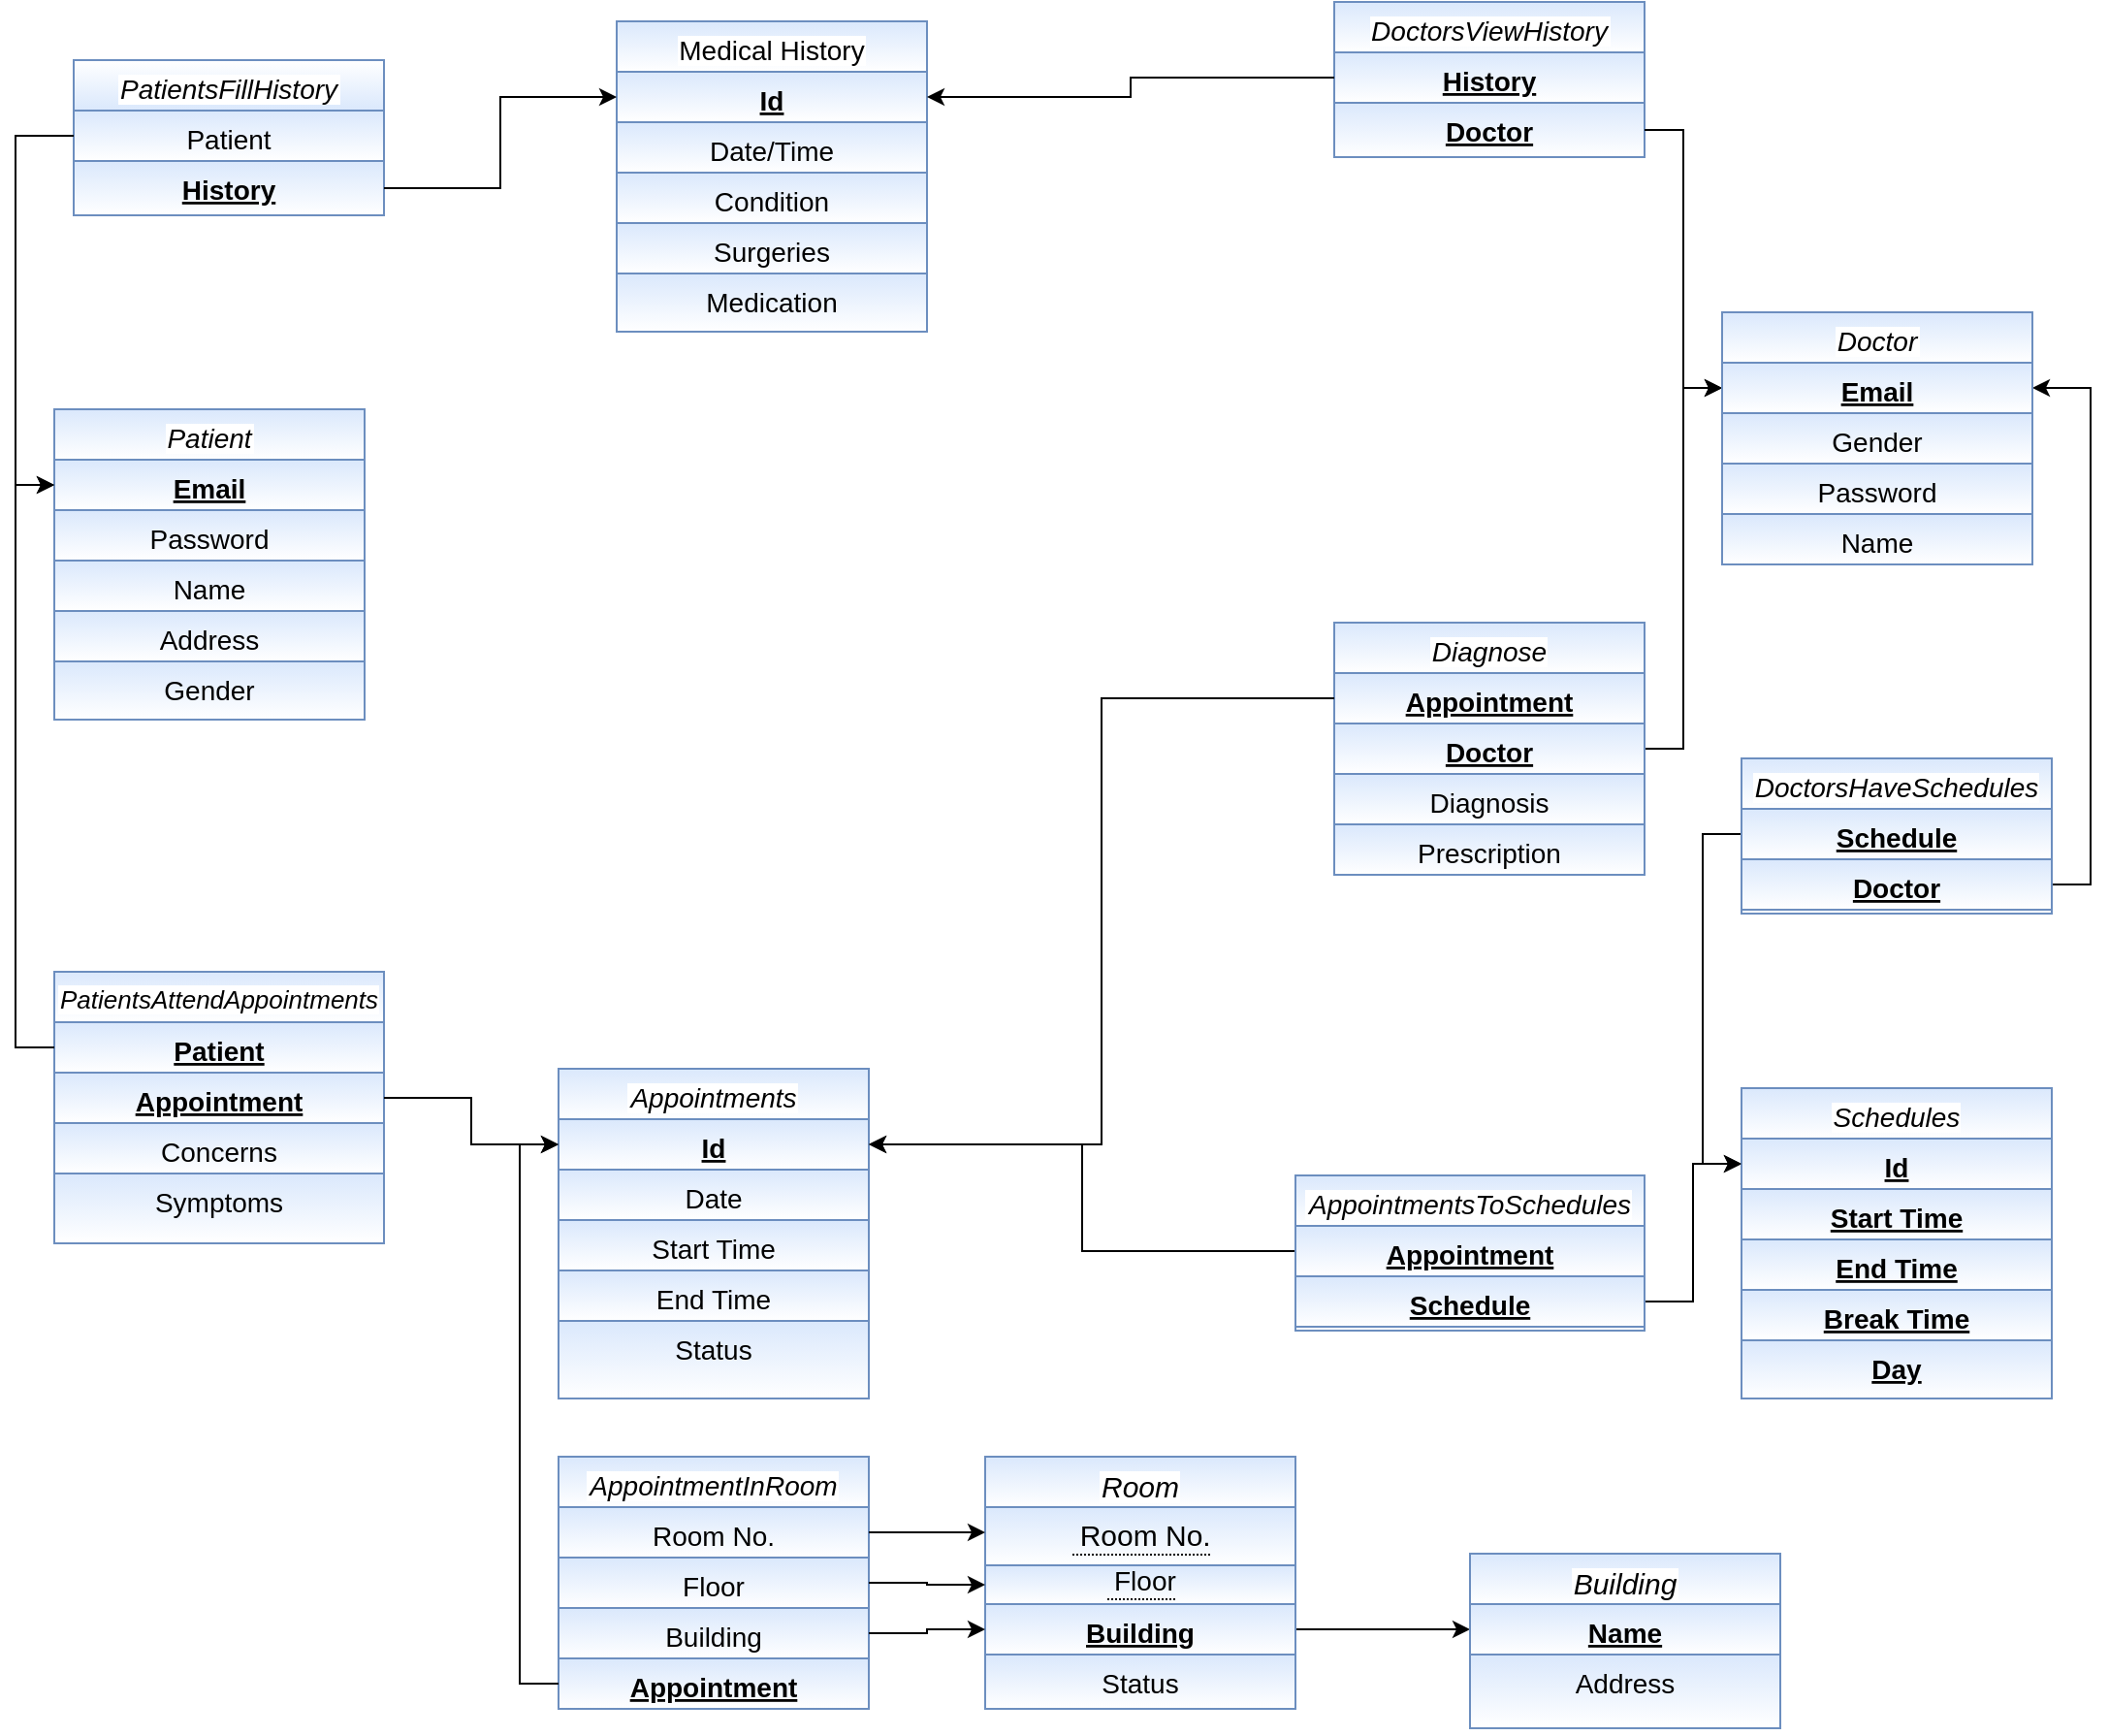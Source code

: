 <mxfile version="13.8.0" type="device"><diagram id="C5RBs43oDa-KdzZeNtuy" name="Page-1"><mxGraphModel dx="1021" dy="1680" grid="1" gridSize="10" guides="1" tooltips="1" connect="1" arrows="1" fold="1" page="1" pageScale="1" pageWidth="827" pageHeight="1169" math="0" shadow="0"><root><mxCell id="WIyWlLk6GJQsqaUBKTNV-0"/><mxCell id="WIyWlLk6GJQsqaUBKTNV-1" parent="WIyWlLk6GJQsqaUBKTNV-0"/><mxCell id="zkfFHV4jXpPFQw0GAbJ--17" value="Medical History" style="swimlane;fontStyle=0;align=center;verticalAlign=top;childLayout=stackLayout;horizontal=1;startSize=26;horizontalStack=0;resizeParent=1;resizeLast=0;collapsible=1;marginBottom=0;rounded=0;shadow=0;strokeWidth=1;fillColor=#dae8fc;strokeColor=#6c8ebf;gradientColor=#ffffff;labelBackgroundColor=#ffffff;fontSize=14;" parent="WIyWlLk6GJQsqaUBKTNV-1" vertex="1"><mxGeometry x="350" y="-370" width="160" height="160" as="geometry"><mxRectangle x="550" y="140" width="160" height="26" as="alternateBounds"/></mxGeometry></mxCell><mxCell id="zkfFHV4jXpPFQw0GAbJ--18" value="Id" style="text;align=center;verticalAlign=top;spacingLeft=4;spacingRight=4;overflow=hidden;rotatable=0;points=[[0,0.5],[1,0.5]];portConstraint=eastwest;fontStyle=5;fillColor=#dae8fc;strokeColor=#6c8ebf;gradientColor=#ffffff;fontSize=14;" parent="zkfFHV4jXpPFQw0GAbJ--17" vertex="1"><mxGeometry y="26" width="160" height="26" as="geometry"/></mxCell><mxCell id="zkfFHV4jXpPFQw0GAbJ--19" value="Date/Time" style="text;align=center;verticalAlign=top;spacingLeft=4;spacingRight=4;overflow=hidden;rotatable=0;points=[[0,0.5],[1,0.5]];portConstraint=eastwest;rounded=0;shadow=0;html=0;fillColor=#dae8fc;strokeColor=#6c8ebf;gradientColor=#ffffff;fontSize=14;" parent="zkfFHV4jXpPFQw0GAbJ--17" vertex="1"><mxGeometry y="52" width="160" height="26" as="geometry"/></mxCell><mxCell id="zkfFHV4jXpPFQw0GAbJ--20" value="Condition" style="text;align=center;verticalAlign=top;spacingLeft=4;spacingRight=4;overflow=hidden;rotatable=0;points=[[0,0.5],[1,0.5]];portConstraint=eastwest;rounded=0;shadow=0;html=0;fillColor=#dae8fc;strokeColor=#6c8ebf;gradientColor=#ffffff;fontSize=14;" parent="zkfFHV4jXpPFQw0GAbJ--17" vertex="1"><mxGeometry y="78" width="160" height="26" as="geometry"/></mxCell><mxCell id="zkfFHV4jXpPFQw0GAbJ--21" value="Surgeries" style="text;align=center;verticalAlign=top;spacingLeft=4;spacingRight=4;overflow=hidden;rotatable=0;points=[[0,0.5],[1,0.5]];portConstraint=eastwest;rounded=0;shadow=0;html=0;fillColor=#dae8fc;strokeColor=#6c8ebf;gradientColor=#ffffff;fontSize=14;" parent="zkfFHV4jXpPFQw0GAbJ--17" vertex="1"><mxGeometry y="104" width="160" height="26" as="geometry"/></mxCell><mxCell id="zkfFHV4jXpPFQw0GAbJ--22" value="Medication" style="text;align=center;verticalAlign=top;spacingLeft=4;spacingRight=4;overflow=hidden;rotatable=0;points=[[0,0.5],[1,0.5]];portConstraint=eastwest;rounded=0;shadow=0;html=0;fillColor=#dae8fc;strokeColor=#6c8ebf;gradientColor=#ffffff;fontSize=14;" parent="zkfFHV4jXpPFQw0GAbJ--17" vertex="1"><mxGeometry y="130" width="160" height="30" as="geometry"/></mxCell><mxCell id="xRnpsxG_yc-kuv2ESkPE-40" value="PatientsFillHistory" style="swimlane;fontStyle=2;align=center;verticalAlign=top;childLayout=stackLayout;horizontal=1;startSize=26;horizontalStack=0;resizeParent=1;resizeLast=0;collapsible=1;marginBottom=0;rounded=0;shadow=0;strokeWidth=1;labelBackgroundColor=#ffffff;strokeColor=#6c8ebf;gradientDirection=north;fillColor=#dae8fc;gradientColor=#ffffff;fontSize=14;" vertex="1" parent="WIyWlLk6GJQsqaUBKTNV-1"><mxGeometry x="70" y="-350" width="160" height="80" as="geometry"><mxRectangle x="70" y="-350" width="160" height="26" as="alternateBounds"/></mxGeometry></mxCell><mxCell id="xRnpsxG_yc-kuv2ESkPE-41" value="Patient" style="text;align=center;verticalAlign=top;spacingLeft=4;spacingRight=4;overflow=hidden;rotatable=0;points=[[0,0.5],[1,0.5]];portConstraint=eastwest;fontStyle=0;fillColor=#dae8fc;strokeColor=#6c8ebf;gradientColor=#ffffff;fontSize=14;" vertex="1" parent="xRnpsxG_yc-kuv2ESkPE-40"><mxGeometry y="26" width="160" height="26" as="geometry"/></mxCell><mxCell id="xRnpsxG_yc-kuv2ESkPE-42" value="History" style="text;align=center;verticalAlign=top;spacingLeft=4;spacingRight=4;overflow=hidden;rotatable=0;points=[[0,0.5],[1,0.5]];portConstraint=eastwest;rounded=0;shadow=0;html=0;fontStyle=5;fillColor=#dae8fc;strokeColor=#6c8ebf;gradientColor=#ffffff;fontSize=14;" vertex="1" parent="xRnpsxG_yc-kuv2ESkPE-40"><mxGeometry y="52" width="160" height="28" as="geometry"/></mxCell><mxCell id="zkfFHV4jXpPFQw0GAbJ--0" value="Patient" style="swimlane;fontStyle=2;align=center;verticalAlign=top;childLayout=stackLayout;horizontal=1;startSize=26;horizontalStack=0;resizeParent=1;resizeLast=0;collapsible=1;marginBottom=0;rounded=0;shadow=0;strokeWidth=1;fontSize=14;fillColor=#dae8fc;strokeColor=#6c8ebf;gradientColor=#ffffff;labelBackgroundColor=#ffffff;" parent="WIyWlLk6GJQsqaUBKTNV-1" vertex="1"><mxGeometry x="60" y="-170" width="160" height="160" as="geometry"><mxRectangle x="230" y="140" width="160" height="26" as="alternateBounds"/></mxGeometry></mxCell><mxCell id="zkfFHV4jXpPFQw0GAbJ--1" value="Email" style="text;align=center;verticalAlign=top;spacingLeft=4;spacingRight=4;overflow=hidden;rotatable=0;points=[[0,0.5],[1,0.5]];portConstraint=eastwest;fontStyle=5;fillColor=#dae8fc;strokeColor=#6c8ebf;gradientColor=#ffffff;fontSize=14;" parent="zkfFHV4jXpPFQw0GAbJ--0" vertex="1"><mxGeometry y="26" width="160" height="26" as="geometry"/></mxCell><mxCell id="zkfFHV4jXpPFQw0GAbJ--2" value="Password" style="text;align=center;verticalAlign=top;spacingLeft=4;spacingRight=4;overflow=hidden;rotatable=0;points=[[0,0.5],[1,0.5]];portConstraint=eastwest;rounded=0;shadow=0;html=0;fillColor=#dae8fc;strokeColor=#6c8ebf;gradientColor=#ffffff;fontSize=14;" parent="zkfFHV4jXpPFQw0GAbJ--0" vertex="1"><mxGeometry y="52" width="160" height="26" as="geometry"/></mxCell><mxCell id="zkfFHV4jXpPFQw0GAbJ--3" value="Name" style="text;align=center;verticalAlign=top;spacingLeft=4;spacingRight=4;overflow=hidden;rotatable=0;points=[[0,0.5],[1,0.5]];portConstraint=eastwest;rounded=0;shadow=0;html=0;fillColor=#dae8fc;strokeColor=#6c8ebf;gradientColor=#ffffff;fontSize=14;" parent="zkfFHV4jXpPFQw0GAbJ--0" vertex="1"><mxGeometry y="78" width="160" height="26" as="geometry"/></mxCell><mxCell id="xRnpsxG_yc-kuv2ESkPE-0" value="Address" style="text;align=center;verticalAlign=top;spacingLeft=4;spacingRight=4;overflow=hidden;rotatable=0;points=[[0,0.5],[1,0.5]];portConstraint=eastwest;rounded=0;shadow=0;html=0;fillColor=#dae8fc;strokeColor=#6c8ebf;gradientColor=#ffffff;fontSize=14;" vertex="1" parent="zkfFHV4jXpPFQw0GAbJ--0"><mxGeometry y="104" width="160" height="26" as="geometry"/></mxCell><mxCell id="xRnpsxG_yc-kuv2ESkPE-2" value="Gender" style="text;align=center;verticalAlign=top;spacingLeft=4;spacingRight=4;overflow=hidden;rotatable=0;points=[[0,0.5],[1,0.5]];portConstraint=eastwest;rounded=0;shadow=0;html=0;fillColor=#dae8fc;strokeColor=#6c8ebf;gradientColor=#ffffff;fontSize=14;" vertex="1" parent="zkfFHV4jXpPFQw0GAbJ--0"><mxGeometry y="130" width="160" height="30" as="geometry"/></mxCell><mxCell id="xRnpsxG_yc-kuv2ESkPE-21" value="Appointments" style="swimlane;fontStyle=2;align=center;verticalAlign=top;childLayout=stackLayout;horizontal=1;startSize=26;horizontalStack=0;resizeParent=1;resizeLast=0;collapsible=1;marginBottom=0;rounded=0;shadow=0;strokeWidth=1;labelBackgroundColor=#ffffff;fillColor=#dae8fc;strokeColor=#6c8ebf;gradientColor=#ffffff;fontSize=14;" vertex="1" parent="WIyWlLk6GJQsqaUBKTNV-1"><mxGeometry x="320" y="170" width="160" height="170" as="geometry"><mxRectangle x="230" y="140" width="160" height="26" as="alternateBounds"/></mxGeometry></mxCell><mxCell id="xRnpsxG_yc-kuv2ESkPE-22" value="Id" style="text;align=center;verticalAlign=top;spacingLeft=4;spacingRight=4;overflow=hidden;rotatable=0;points=[[0,0.5],[1,0.5]];portConstraint=eastwest;fontStyle=5;fillColor=#dae8fc;strokeColor=#6c8ebf;gradientColor=#ffffff;fontSize=14;" vertex="1" parent="xRnpsxG_yc-kuv2ESkPE-21"><mxGeometry y="26" width="160" height="26" as="geometry"/></mxCell><mxCell id="xRnpsxG_yc-kuv2ESkPE-23" value="Date" style="text;align=center;verticalAlign=top;spacingLeft=4;spacingRight=4;overflow=hidden;rotatable=0;points=[[0,0.5],[1,0.5]];portConstraint=eastwest;rounded=0;shadow=0;html=0;fillColor=#dae8fc;strokeColor=#6c8ebf;gradientColor=#ffffff;fontSize=14;" vertex="1" parent="xRnpsxG_yc-kuv2ESkPE-21"><mxGeometry y="52" width="160" height="26" as="geometry"/></mxCell><mxCell id="xRnpsxG_yc-kuv2ESkPE-24" value="Start Time" style="text;align=center;verticalAlign=top;spacingLeft=4;spacingRight=4;overflow=hidden;rotatable=0;points=[[0,0.5],[1,0.5]];portConstraint=eastwest;rounded=0;shadow=0;html=0;fillColor=#dae8fc;strokeColor=#6c8ebf;gradientColor=#ffffff;fontSize=14;" vertex="1" parent="xRnpsxG_yc-kuv2ESkPE-21"><mxGeometry y="78" width="160" height="26" as="geometry"/></mxCell><mxCell id="xRnpsxG_yc-kuv2ESkPE-25" value="End Time" style="text;align=center;verticalAlign=top;spacingLeft=4;spacingRight=4;overflow=hidden;rotatable=0;points=[[0,0.5],[1,0.5]];portConstraint=eastwest;rounded=0;shadow=0;html=0;fillColor=#dae8fc;strokeColor=#6c8ebf;gradientColor=#ffffff;fontSize=14;" vertex="1" parent="xRnpsxG_yc-kuv2ESkPE-21"><mxGeometry y="104" width="160" height="26" as="geometry"/></mxCell><mxCell id="xRnpsxG_yc-kuv2ESkPE-26" value="Status" style="text;align=center;verticalAlign=top;spacingLeft=4;spacingRight=4;overflow=hidden;rotatable=0;points=[[0,0.5],[1,0.5]];portConstraint=eastwest;rounded=0;shadow=0;html=0;fillColor=#dae8fc;strokeColor=#6c8ebf;gradientColor=#ffffff;fontSize=14;" vertex="1" parent="xRnpsxG_yc-kuv2ESkPE-21"><mxGeometry y="130" width="160" height="40" as="geometry"/></mxCell><mxCell id="xRnpsxG_yc-kuv2ESkPE-27" value="PatientsAttendAppointments" style="swimlane;fontStyle=2;align=center;verticalAlign=top;childLayout=stackLayout;horizontal=1;startSize=26;horizontalStack=0;resizeParent=1;resizeLast=0;collapsible=1;marginBottom=0;rounded=0;shadow=0;strokeWidth=1;labelBackgroundColor=#ffffff;fillColor=#dae8fc;strokeColor=#6c8ebf;gradientColor=#ffffff;fontSize=13;" vertex="1" parent="WIyWlLk6GJQsqaUBKTNV-1"><mxGeometry x="60" y="120" width="170" height="140" as="geometry"><mxRectangle x="230" y="140" width="160" height="26" as="alternateBounds"/></mxGeometry></mxCell><mxCell id="xRnpsxG_yc-kuv2ESkPE-28" value="Patient" style="text;align=center;verticalAlign=top;spacingLeft=4;spacingRight=4;overflow=hidden;rotatable=0;points=[[0,0.5],[1,0.5]];portConstraint=eastwest;fontStyle=5;fillColor=#dae8fc;strokeColor=#6c8ebf;gradientColor=#ffffff;fontSize=14;" vertex="1" parent="xRnpsxG_yc-kuv2ESkPE-27"><mxGeometry y="26" width="170" height="26" as="geometry"/></mxCell><mxCell id="xRnpsxG_yc-kuv2ESkPE-29" value="Appointment" style="text;align=center;verticalAlign=top;spacingLeft=4;spacingRight=4;overflow=hidden;rotatable=0;points=[[0,0.5],[1,0.5]];portConstraint=eastwest;rounded=0;shadow=0;html=0;fontStyle=5;fillColor=#dae8fc;strokeColor=#6c8ebf;gradientColor=#ffffff;fontSize=14;" vertex="1" parent="xRnpsxG_yc-kuv2ESkPE-27"><mxGeometry y="52" width="170" height="26" as="geometry"/></mxCell><mxCell id="xRnpsxG_yc-kuv2ESkPE-30" value="Concerns" style="text;align=center;verticalAlign=top;spacingLeft=4;spacingRight=4;overflow=hidden;rotatable=0;points=[[0,0.5],[1,0.5]];portConstraint=eastwest;rounded=0;shadow=0;html=0;fillColor=#dae8fc;strokeColor=#6c8ebf;gradientColor=#ffffff;fontSize=14;" vertex="1" parent="xRnpsxG_yc-kuv2ESkPE-27"><mxGeometry y="78" width="170" height="26" as="geometry"/></mxCell><mxCell id="xRnpsxG_yc-kuv2ESkPE-31" value="Symptoms" style="text;align=center;verticalAlign=top;spacingLeft=4;spacingRight=4;overflow=hidden;rotatable=0;points=[[0,0.5],[1,0.5]];portConstraint=eastwest;rounded=0;shadow=0;html=0;fillColor=#dae8fc;strokeColor=#6c8ebf;gradientColor=#ffffff;fontSize=14;" vertex="1" parent="xRnpsxG_yc-kuv2ESkPE-27"><mxGeometry y="104" width="170" height="36" as="geometry"/></mxCell><mxCell id="xRnpsxG_yc-kuv2ESkPE-56" value="DoctorsViewHistory" style="swimlane;fontStyle=2;align=center;verticalAlign=top;childLayout=stackLayout;horizontal=1;startSize=26;horizontalStack=0;resizeParent=1;resizeLast=0;collapsible=1;marginBottom=0;rounded=0;shadow=0;strokeWidth=1;fillColor=#dae8fc;strokeColor=#6c8ebf;labelBackgroundColor=#ffffff;gradientColor=#ffffff;fontSize=14;" vertex="1" parent="WIyWlLk6GJQsqaUBKTNV-1"><mxGeometry x="720" y="-380" width="160" height="80" as="geometry"><mxRectangle x="230" y="140" width="160" height="26" as="alternateBounds"/></mxGeometry></mxCell><mxCell id="xRnpsxG_yc-kuv2ESkPE-57" value="History" style="text;align=center;verticalAlign=top;spacingLeft=4;spacingRight=4;overflow=hidden;rotatable=0;points=[[0,0.5],[1,0.5]];portConstraint=eastwest;fontStyle=5;fillColor=#dae8fc;strokeColor=#6c8ebf;gradientColor=#ffffff;fontSize=14;" vertex="1" parent="xRnpsxG_yc-kuv2ESkPE-56"><mxGeometry y="26" width="160" height="26" as="geometry"/></mxCell><mxCell id="xRnpsxG_yc-kuv2ESkPE-58" value="Doctor" style="text;align=center;verticalAlign=top;spacingLeft=4;spacingRight=4;overflow=hidden;rotatable=0;points=[[0,0.5],[1,0.5]];portConstraint=eastwest;rounded=0;shadow=0;html=0;fontStyle=5;fillColor=#dae8fc;strokeColor=#6c8ebf;gradientColor=#ffffff;fontSize=14;" vertex="1" parent="xRnpsxG_yc-kuv2ESkPE-56"><mxGeometry y="52" width="160" height="28" as="geometry"/></mxCell><mxCell id="xRnpsxG_yc-kuv2ESkPE-59" value="AppointmentInRoom" style="swimlane;fontStyle=2;align=center;verticalAlign=top;childLayout=stackLayout;horizontal=1;startSize=26;horizontalStack=0;resizeParent=1;resizeLast=0;collapsible=1;marginBottom=0;rounded=0;shadow=0;strokeWidth=1;labelBackgroundColor=#ffffff;fillColor=#dae8fc;strokeColor=#6c8ebf;gradientColor=#ffffff;fontSize=14;" vertex="1" parent="WIyWlLk6GJQsqaUBKTNV-1"><mxGeometry x="320" y="370" width="160" height="130" as="geometry"><mxRectangle x="230" y="140" width="160" height="26" as="alternateBounds"/></mxGeometry></mxCell><mxCell id="xRnpsxG_yc-kuv2ESkPE-60" value="Room No." style="text;align=center;verticalAlign=top;spacingLeft=4;spacingRight=4;overflow=hidden;rotatable=0;points=[[0,0.5],[1,0.5]];portConstraint=eastwest;fontStyle=0;fillColor=#dae8fc;strokeColor=#6c8ebf;gradientColor=#ffffff;fontSize=14;" vertex="1" parent="xRnpsxG_yc-kuv2ESkPE-59"><mxGeometry y="26" width="160" height="26" as="geometry"/></mxCell><mxCell id="xRnpsxG_yc-kuv2ESkPE-61" value="Floor" style="text;align=center;verticalAlign=top;spacingLeft=4;spacingRight=4;overflow=hidden;rotatable=0;points=[[0,0.5],[1,0.5]];portConstraint=eastwest;rounded=0;shadow=0;html=0;fontStyle=0;fillColor=#dae8fc;strokeColor=#6c8ebf;gradientColor=#ffffff;fontSize=14;" vertex="1" parent="xRnpsxG_yc-kuv2ESkPE-59"><mxGeometry y="52" width="160" height="26" as="geometry"/></mxCell><mxCell id="xRnpsxG_yc-kuv2ESkPE-62" value="Building" style="text;align=center;verticalAlign=top;spacingLeft=4;spacingRight=4;overflow=hidden;rotatable=0;points=[[0,0.5],[1,0.5]];portConstraint=eastwest;rounded=0;shadow=0;html=0;fontStyle=0;fillColor=#dae8fc;strokeColor=#6c8ebf;gradientColor=#ffffff;fontSize=14;" vertex="1" parent="xRnpsxG_yc-kuv2ESkPE-59"><mxGeometry y="78" width="160" height="26" as="geometry"/></mxCell><mxCell id="xRnpsxG_yc-kuv2ESkPE-63" value="Appointment" style="text;align=center;verticalAlign=top;spacingLeft=4;spacingRight=4;overflow=hidden;rotatable=0;points=[[0,0.5],[1,0.5]];portConstraint=eastwest;rounded=0;shadow=0;html=0;fontStyle=5;fillColor=#dae8fc;strokeColor=#6c8ebf;gradientColor=#ffffff;fontSize=14;" vertex="1" parent="xRnpsxG_yc-kuv2ESkPE-59"><mxGeometry y="104" width="160" height="26" as="geometry"/></mxCell><mxCell id="xRnpsxG_yc-kuv2ESkPE-64" style="edgeStyle=orthogonalEdgeStyle;rounded=0;orthogonalLoop=1;jettySize=auto;html=1;exitX=1;exitY=0.5;exitDx=0;exitDy=0;entryX=0;entryY=0.5;entryDx=0;entryDy=0;fontSize=14;align=center;" edge="1" parent="WIyWlLk6GJQsqaUBKTNV-1" source="xRnpsxG_yc-kuv2ESkPE-18" target="xRnpsxG_yc-kuv2ESkPE-10"><mxGeometry relative="1" as="geometry"/></mxCell><mxCell id="xRnpsxG_yc-kuv2ESkPE-65" style="edgeStyle=orthogonalEdgeStyle;rounded=0;orthogonalLoop=1;jettySize=auto;html=1;exitX=0;exitY=0.5;exitDx=0;exitDy=0;entryX=0;entryY=0.5;entryDx=0;entryDy=0;fontSize=14;align=center;" edge="1" parent="WIyWlLk6GJQsqaUBKTNV-1" source="xRnpsxG_yc-kuv2ESkPE-28" target="zkfFHV4jXpPFQw0GAbJ--1"><mxGeometry relative="1" as="geometry"/></mxCell><mxCell id="xRnpsxG_yc-kuv2ESkPE-66" style="edgeStyle=orthogonalEdgeStyle;rounded=0;orthogonalLoop=1;jettySize=auto;html=1;exitX=1;exitY=0.5;exitDx=0;exitDy=0;entryX=0;entryY=0.5;entryDx=0;entryDy=0;fontSize=14;align=center;" edge="1" parent="WIyWlLk6GJQsqaUBKTNV-1" source="xRnpsxG_yc-kuv2ESkPE-29" target="xRnpsxG_yc-kuv2ESkPE-22"><mxGeometry relative="1" as="geometry"/></mxCell><mxCell id="xRnpsxG_yc-kuv2ESkPE-67" style="edgeStyle=orthogonalEdgeStyle;rounded=0;orthogonalLoop=1;jettySize=auto;html=1;exitX=0;exitY=0.5;exitDx=0;exitDy=0;entryX=0;entryY=0.5;entryDx=0;entryDy=0;fontSize=14;align=center;" edge="1" parent="WIyWlLk6GJQsqaUBKTNV-1" source="xRnpsxG_yc-kuv2ESkPE-41" target="zkfFHV4jXpPFQw0GAbJ--1"><mxGeometry relative="1" as="geometry"/></mxCell><mxCell id="xRnpsxG_yc-kuv2ESkPE-68" style="edgeStyle=orthogonalEdgeStyle;rounded=0;orthogonalLoop=1;jettySize=auto;html=1;exitX=1;exitY=0.5;exitDx=0;exitDy=0;entryX=0;entryY=0.5;entryDx=0;entryDy=0;fontSize=14;align=center;" edge="1" parent="WIyWlLk6GJQsqaUBKTNV-1" source="xRnpsxG_yc-kuv2ESkPE-42" target="zkfFHV4jXpPFQw0GAbJ--18"><mxGeometry relative="1" as="geometry"/></mxCell><mxCell id="xRnpsxG_yc-kuv2ESkPE-70" style="edgeStyle=orthogonalEdgeStyle;rounded=0;orthogonalLoop=1;jettySize=auto;html=1;exitX=1;exitY=0.5;exitDx=0;exitDy=0;entryX=0;entryY=0.5;entryDx=0;entryDy=0;fontSize=14;align=center;" edge="1" parent="WIyWlLk6GJQsqaUBKTNV-1" source="xRnpsxG_yc-kuv2ESkPE-47" target="xRnpsxG_yc-kuv2ESkPE-4"><mxGeometry relative="1" as="geometry"/></mxCell><mxCell id="xRnpsxG_yc-kuv2ESkPE-71" style="edgeStyle=orthogonalEdgeStyle;rounded=0;orthogonalLoop=1;jettySize=auto;html=1;exitX=0;exitY=0.5;exitDx=0;exitDy=0;entryX=0;entryY=0.5;entryDx=0;entryDy=0;fontSize=14;align=center;" edge="1" parent="WIyWlLk6GJQsqaUBKTNV-1" source="xRnpsxG_yc-kuv2ESkPE-54" target="xRnpsxG_yc-kuv2ESkPE-34"><mxGeometry relative="1" as="geometry"/></mxCell><mxCell id="xRnpsxG_yc-kuv2ESkPE-72" style="edgeStyle=orthogonalEdgeStyle;rounded=0;orthogonalLoop=1;jettySize=auto;html=1;exitX=1;exitY=0.5;exitDx=0;exitDy=0;entryX=1;entryY=0.5;entryDx=0;entryDy=0;fontSize=14;align=center;" edge="1" parent="WIyWlLk6GJQsqaUBKTNV-1" source="xRnpsxG_yc-kuv2ESkPE-55" target="xRnpsxG_yc-kuv2ESkPE-4"><mxGeometry relative="1" as="geometry"/></mxCell><mxCell id="xRnpsxG_yc-kuv2ESkPE-73" style="edgeStyle=orthogonalEdgeStyle;rounded=0;orthogonalLoop=1;jettySize=auto;html=1;exitX=0;exitY=0.5;exitDx=0;exitDy=0;entryX=1;entryY=0.5;entryDx=0;entryDy=0;fontSize=14;align=center;" edge="1" parent="WIyWlLk6GJQsqaUBKTNV-1" source="xRnpsxG_yc-kuv2ESkPE-57" target="zkfFHV4jXpPFQw0GAbJ--18"><mxGeometry relative="1" as="geometry"/></mxCell><mxCell id="xRnpsxG_yc-kuv2ESkPE-74" style="edgeStyle=orthogonalEdgeStyle;rounded=0;orthogonalLoop=1;jettySize=auto;html=1;exitX=1;exitY=0.5;exitDx=0;exitDy=0;entryX=0;entryY=0.5;entryDx=0;entryDy=0;fontSize=14;align=center;" edge="1" parent="WIyWlLk6GJQsqaUBKTNV-1" source="xRnpsxG_yc-kuv2ESkPE-58" target="xRnpsxG_yc-kuv2ESkPE-4"><mxGeometry relative="1" as="geometry"/></mxCell><mxCell id="xRnpsxG_yc-kuv2ESkPE-3" value="Doctor" style="swimlane;fontStyle=2;align=center;verticalAlign=top;childLayout=stackLayout;horizontal=1;startSize=26;horizontalStack=0;resizeParent=1;resizeLast=0;collapsible=1;marginBottom=0;rounded=0;shadow=0;strokeWidth=1;labelBackgroundColor=#ffffff;fillColor=#dae8fc;strokeColor=#6c8ebf;gradientColor=#ffffff;fontSize=14;" vertex="1" parent="WIyWlLk6GJQsqaUBKTNV-1"><mxGeometry x="920" y="-220" width="160" height="130" as="geometry"><mxRectangle x="230" y="140" width="160" height="26" as="alternateBounds"/></mxGeometry></mxCell><mxCell id="xRnpsxG_yc-kuv2ESkPE-4" value="Email" style="text;align=center;verticalAlign=top;spacingLeft=4;spacingRight=4;overflow=hidden;rotatable=0;points=[[0,0.5],[1,0.5]];portConstraint=eastwest;fontStyle=5;fillColor=#dae8fc;strokeColor=#6c8ebf;gradientColor=#ffffff;fontSize=14;" vertex="1" parent="xRnpsxG_yc-kuv2ESkPE-3"><mxGeometry y="26" width="160" height="26" as="geometry"/></mxCell><mxCell id="xRnpsxG_yc-kuv2ESkPE-5" value="Gender" style="text;align=center;verticalAlign=top;spacingLeft=4;spacingRight=4;overflow=hidden;rotatable=0;points=[[0,0.5],[1,0.5]];portConstraint=eastwest;rounded=0;shadow=0;html=0;fillColor=#dae8fc;strokeColor=#6c8ebf;gradientColor=#ffffff;fontSize=14;" vertex="1" parent="xRnpsxG_yc-kuv2ESkPE-3"><mxGeometry y="52" width="160" height="26" as="geometry"/></mxCell><mxCell id="xRnpsxG_yc-kuv2ESkPE-6" value="Password" style="text;align=center;verticalAlign=top;spacingLeft=4;spacingRight=4;overflow=hidden;rotatable=0;points=[[0,0.5],[1,0.5]];portConstraint=eastwest;rounded=0;shadow=0;html=0;fillColor=#dae8fc;strokeColor=#6c8ebf;gradientColor=#ffffff;fontSize=14;" vertex="1" parent="xRnpsxG_yc-kuv2ESkPE-3"><mxGeometry y="78" width="160" height="26" as="geometry"/></mxCell><mxCell id="xRnpsxG_yc-kuv2ESkPE-7" value="Name" style="text;align=center;verticalAlign=top;spacingLeft=4;spacingRight=4;overflow=hidden;rotatable=0;points=[[0,0.5],[1,0.5]];portConstraint=eastwest;rounded=0;shadow=0;html=0;fillColor=#dae8fc;strokeColor=#6c8ebf;gradientColor=#ffffff;fontSize=14;" vertex="1" parent="xRnpsxG_yc-kuv2ESkPE-3"><mxGeometry y="104" width="160" height="26" as="geometry"/></mxCell><mxCell id="xRnpsxG_yc-kuv2ESkPE-53" value="DoctorsHaveSchedules" style="swimlane;fontStyle=2;align=center;verticalAlign=top;childLayout=stackLayout;horizontal=1;startSize=26;horizontalStack=0;resizeParent=1;resizeLast=0;collapsible=1;marginBottom=0;rounded=0;shadow=0;strokeWidth=1;labelBackgroundColor=#ffffff;fillColor=#dae8fc;strokeColor=#6c8ebf;gradientColor=#ffffff;fontSize=14;" vertex="1" parent="WIyWlLk6GJQsqaUBKTNV-1"><mxGeometry x="930" y="10" width="160" height="80" as="geometry"><mxRectangle x="230" y="140" width="160" height="26" as="alternateBounds"/></mxGeometry></mxCell><mxCell id="xRnpsxG_yc-kuv2ESkPE-54" value="Schedule" style="text;align=center;verticalAlign=top;spacingLeft=4;spacingRight=4;overflow=hidden;rotatable=0;points=[[0,0.5],[1,0.5]];portConstraint=eastwest;fontStyle=5;fillColor=#dae8fc;strokeColor=#6c8ebf;gradientColor=#ffffff;fontSize=14;" vertex="1" parent="xRnpsxG_yc-kuv2ESkPE-53"><mxGeometry y="26" width="160" height="26" as="geometry"/></mxCell><mxCell id="xRnpsxG_yc-kuv2ESkPE-55" value="Doctor" style="text;align=center;verticalAlign=top;spacingLeft=4;spacingRight=4;overflow=hidden;rotatable=0;points=[[0,0.5],[1,0.5]];portConstraint=eastwest;rounded=0;shadow=0;html=0;fontStyle=5;fillColor=#dae8fc;strokeColor=#6c8ebf;gradientColor=#ffffff;fontSize=14;" vertex="1" parent="xRnpsxG_yc-kuv2ESkPE-53"><mxGeometry y="52" width="160" height="26" as="geometry"/></mxCell><mxCell id="xRnpsxG_yc-kuv2ESkPE-33" value="Schedules" style="swimlane;fontStyle=2;align=center;verticalAlign=top;childLayout=stackLayout;horizontal=1;startSize=26;horizontalStack=0;resizeParent=1;resizeLast=0;collapsible=1;marginBottom=0;rounded=0;shadow=0;strokeWidth=1;labelBackgroundColor=#ffffff;fillColor=#dae8fc;strokeColor=#6c8ebf;gradientColor=#ffffff;fontSize=14;" vertex="1" parent="WIyWlLk6GJQsqaUBKTNV-1"><mxGeometry x="930" y="180" width="160" height="160" as="geometry"><mxRectangle x="230" y="140" width="160" height="26" as="alternateBounds"/></mxGeometry></mxCell><mxCell id="xRnpsxG_yc-kuv2ESkPE-34" value="Id" style="text;align=center;verticalAlign=top;spacingLeft=4;spacingRight=4;overflow=hidden;rotatable=0;points=[[0,0.5],[1,0.5]];portConstraint=eastwest;fontStyle=5;fillColor=#dae8fc;strokeColor=#6c8ebf;gradientColor=#ffffff;fontSize=14;" vertex="1" parent="xRnpsxG_yc-kuv2ESkPE-33"><mxGeometry y="26" width="160" height="26" as="geometry"/></mxCell><mxCell id="xRnpsxG_yc-kuv2ESkPE-35" value="Start Time" style="text;align=center;verticalAlign=top;spacingLeft=4;spacingRight=4;overflow=hidden;rotatable=0;points=[[0,0.5],[1,0.5]];portConstraint=eastwest;rounded=0;shadow=0;html=0;fillColor=#dae8fc;strokeColor=#6c8ebf;gradientColor=#ffffff;fontSize=14;fontStyle=5" vertex="1" parent="xRnpsxG_yc-kuv2ESkPE-33"><mxGeometry y="52" width="160" height="26" as="geometry"/></mxCell><mxCell id="xRnpsxG_yc-kuv2ESkPE-36" value="End Time" style="text;align=center;verticalAlign=top;spacingLeft=4;spacingRight=4;overflow=hidden;rotatable=0;points=[[0,0.5],[1,0.5]];portConstraint=eastwest;rounded=0;shadow=0;html=0;fillColor=#dae8fc;strokeColor=#6c8ebf;gradientColor=#ffffff;fontSize=14;fontStyle=5" vertex="1" parent="xRnpsxG_yc-kuv2ESkPE-33"><mxGeometry y="78" width="160" height="26" as="geometry"/></mxCell><mxCell id="xRnpsxG_yc-kuv2ESkPE-37" value="Break Time" style="text;align=center;verticalAlign=top;spacingLeft=4;spacingRight=4;overflow=hidden;rotatable=0;points=[[0,0.5],[1,0.5]];portConstraint=eastwest;rounded=0;shadow=0;html=0;fillColor=#dae8fc;strokeColor=#6c8ebf;gradientColor=#ffffff;fontSize=14;fontStyle=5" vertex="1" parent="xRnpsxG_yc-kuv2ESkPE-33"><mxGeometry y="104" width="160" height="26" as="geometry"/></mxCell><mxCell id="xRnpsxG_yc-kuv2ESkPE-38" value="Day" style="text;align=center;verticalAlign=top;spacingLeft=4;spacingRight=4;overflow=hidden;rotatable=0;points=[[0,0.5],[1,0.5]];portConstraint=eastwest;rounded=0;shadow=0;html=0;fillColor=#dae8fc;strokeColor=#6c8ebf;gradientColor=#ffffff;fontSize=14;fontStyle=5" vertex="1" parent="xRnpsxG_yc-kuv2ESkPE-33"><mxGeometry y="130" width="160" height="30" as="geometry"/></mxCell><mxCell id="xRnpsxG_yc-kuv2ESkPE-45" value="Diagnose" style="swimlane;fontStyle=2;align=center;verticalAlign=top;childLayout=stackLayout;horizontal=1;startSize=26;horizontalStack=0;resizeParent=1;resizeLast=0;collapsible=1;marginBottom=0;rounded=0;shadow=0;strokeWidth=1;labelBackgroundColor=#ffffff;fillColor=#dae8fc;strokeColor=#6c8ebf;gradientColor=#ffffff;fontSize=14;" vertex="1" parent="WIyWlLk6GJQsqaUBKTNV-1"><mxGeometry x="720" y="-60" width="160" height="130" as="geometry"><mxRectangle x="230" y="140" width="160" height="26" as="alternateBounds"/></mxGeometry></mxCell><mxCell id="xRnpsxG_yc-kuv2ESkPE-46" value="Appointment" style="text;align=center;verticalAlign=top;spacingLeft=4;spacingRight=4;overflow=hidden;rotatable=0;points=[[0,0.5],[1,0.5]];portConstraint=eastwest;fontStyle=5;fillColor=#dae8fc;strokeColor=#6c8ebf;gradientColor=#ffffff;fontSize=14;" vertex="1" parent="xRnpsxG_yc-kuv2ESkPE-45"><mxGeometry y="26" width="160" height="26" as="geometry"/></mxCell><mxCell id="xRnpsxG_yc-kuv2ESkPE-47" value="Doctor" style="text;align=center;verticalAlign=top;spacingLeft=4;spacingRight=4;overflow=hidden;rotatable=0;points=[[0,0.5],[1,0.5]];portConstraint=eastwest;rounded=0;shadow=0;html=0;fontStyle=5;fillColor=#dae8fc;strokeColor=#6c8ebf;gradientColor=#ffffff;fontSize=14;" vertex="1" parent="xRnpsxG_yc-kuv2ESkPE-45"><mxGeometry y="52" width="160" height="26" as="geometry"/></mxCell><mxCell id="xRnpsxG_yc-kuv2ESkPE-48" value="Diagnosis" style="text;align=center;verticalAlign=top;spacingLeft=4;spacingRight=4;overflow=hidden;rotatable=0;points=[[0,0.5],[1,0.5]];portConstraint=eastwest;rounded=0;shadow=0;html=0;fillColor=#dae8fc;strokeColor=#6c8ebf;gradientColor=#ffffff;fontSize=14;" vertex="1" parent="xRnpsxG_yc-kuv2ESkPE-45"><mxGeometry y="78" width="160" height="26" as="geometry"/></mxCell><mxCell id="xRnpsxG_yc-kuv2ESkPE-49" value="Prescription" style="text;align=center;verticalAlign=top;spacingLeft=4;spacingRight=4;overflow=hidden;rotatable=0;points=[[0,0.5],[1,0.5]];portConstraint=eastwest;rounded=0;shadow=0;html=0;fillColor=#dae8fc;strokeColor=#6c8ebf;gradientColor=#ffffff;fontSize=14;" vertex="1" parent="xRnpsxG_yc-kuv2ESkPE-45"><mxGeometry y="104" width="160" height="26" as="geometry"/></mxCell><mxCell id="xRnpsxG_yc-kuv2ESkPE-83" style="edgeStyle=orthogonalEdgeStyle;rounded=0;orthogonalLoop=1;jettySize=auto;html=1;exitX=0;exitY=0.5;exitDx=0;exitDy=0;entryX=1;entryY=0.5;entryDx=0;entryDy=0;fontSize=14;align=center;" edge="1" parent="WIyWlLk6GJQsqaUBKTNV-1" source="xRnpsxG_yc-kuv2ESkPE-51" target="xRnpsxG_yc-kuv2ESkPE-22"><mxGeometry relative="1" as="geometry"/></mxCell><mxCell id="xRnpsxG_yc-kuv2ESkPE-84" style="edgeStyle=orthogonalEdgeStyle;rounded=0;orthogonalLoop=1;jettySize=auto;html=1;exitX=1;exitY=0.5;exitDx=0;exitDy=0;entryX=0;entryY=0.5;entryDx=0;entryDy=0;fontSize=14;align=center;" edge="1" parent="WIyWlLk6GJQsqaUBKTNV-1" source="xRnpsxG_yc-kuv2ESkPE-52" target="xRnpsxG_yc-kuv2ESkPE-34"><mxGeometry relative="1" as="geometry"/></mxCell><mxCell id="xRnpsxG_yc-kuv2ESkPE-90" style="edgeStyle=orthogonalEdgeStyle;rounded=0;orthogonalLoop=1;jettySize=auto;html=1;exitX=0;exitY=0.5;exitDx=0;exitDy=0;entryX=1;entryY=0.5;entryDx=0;entryDy=0;fontSize=14;align=center;" edge="1" parent="WIyWlLk6GJQsqaUBKTNV-1" source="xRnpsxG_yc-kuv2ESkPE-46" target="xRnpsxG_yc-kuv2ESkPE-22"><mxGeometry relative="1" as="geometry"/></mxCell><mxCell id="xRnpsxG_yc-kuv2ESkPE-15" value="Room" style="swimlane;fontStyle=2;align=center;verticalAlign=top;childLayout=stackLayout;horizontal=1;startSize=26;horizontalStack=0;resizeParent=1;resizeLast=0;collapsible=1;marginBottom=0;rounded=0;shadow=0;strokeWidth=1;labelBackgroundColor=#ffffff;fillColor=#dae8fc;strokeColor=#6c8ebf;gradientColor=#ffffff;fontSize=15;" vertex="1" parent="WIyWlLk6GJQsqaUBKTNV-1"><mxGeometry x="540" y="370" width="160" height="130" as="geometry"><mxRectangle x="230" y="140" width="160" height="26" as="alternateBounds"/></mxGeometry></mxCell><mxCell id="xRnpsxG_yc-kuv2ESkPE-95" value="&lt;div style=&quot;border-bottom: 1px dotted black ; font-size: 15px&quot;&gt;&amp;nbsp;&lt;font style=&quot;font-size: 15px&quot;&gt;Room No.&lt;/font&gt;&lt;/div&gt;" style="text;html=1;resizable=0;autosize=1;align=center;verticalAlign=middle;points=[];fillColor=#dae8fc;strokeColor=#6c8ebf;rounded=0;labelBackgroundColor=none;fontSize=16;gradientColor=#ffffff;" vertex="1" parent="xRnpsxG_yc-kuv2ESkPE-15"><mxGeometry y="26" width="160" height="30" as="geometry"/></mxCell><mxCell id="xRnpsxG_yc-kuv2ESkPE-99" value="&lt;div style=&quot;border-bottom: 1px dotted black&quot;&gt;&lt;font style=&quot;font-size: 14px&quot;&gt;&amp;nbsp;Floor&lt;/font&gt;&lt;/div&gt;" style="text;html=1;resizable=0;autosize=1;align=center;verticalAlign=bottom;points=[];fillColor=#dae8fc;strokeColor=#6c8ebf;rounded=0;labelBackgroundColor=none;fontSize=14;gradientColor=#ffffff;" vertex="1" parent="xRnpsxG_yc-kuv2ESkPE-15"><mxGeometry y="56" width="160" height="20" as="geometry"/></mxCell><mxCell id="xRnpsxG_yc-kuv2ESkPE-18" value="Building" style="text;align=center;verticalAlign=top;spacingLeft=4;spacingRight=4;overflow=hidden;rotatable=0;points=[[0,0.5],[1,0.5]];portConstraint=eastwest;rounded=0;shadow=0;html=0;fontStyle=5;labelBorderColor=none;labelBackgroundColor=none;fillColor=#dae8fc;strokeColor=#6c8ebf;gradientColor=#ffffff;fontSize=14;" vertex="1" parent="xRnpsxG_yc-kuv2ESkPE-15"><mxGeometry y="76" width="160" height="26" as="geometry"/></mxCell><mxCell id="xRnpsxG_yc-kuv2ESkPE-20" value="Status" style="text;align=center;verticalAlign=top;spacingLeft=4;spacingRight=4;overflow=hidden;rotatable=0;points=[[0,0.5],[1,0.5]];portConstraint=eastwest;rounded=0;shadow=0;html=0;fontStyle=0;fillColor=#dae8fc;strokeColor=#6c8ebf;gradientColor=#ffffff;fontSize=14;" vertex="1" parent="xRnpsxG_yc-kuv2ESkPE-15"><mxGeometry y="102" width="160" height="28" as="geometry"/></mxCell><mxCell id="xRnpsxG_yc-kuv2ESkPE-9" value="Building" style="swimlane;fontStyle=2;align=center;verticalAlign=top;childLayout=stackLayout;horizontal=1;startSize=26;horizontalStack=0;resizeParent=1;resizeLast=0;collapsible=1;marginBottom=0;rounded=0;shadow=0;strokeWidth=1;labelBackgroundColor=#ffffff;fillColor=#dae8fc;strokeColor=#6c8ebf;gradientColor=#ffffff;fontSize=15;" vertex="1" parent="WIyWlLk6GJQsqaUBKTNV-1"><mxGeometry x="790" y="420" width="160" height="90" as="geometry"><mxRectangle x="230" y="140" width="160" height="26" as="alternateBounds"/></mxGeometry></mxCell><mxCell id="xRnpsxG_yc-kuv2ESkPE-10" value="Name" style="text;align=center;verticalAlign=top;spacingLeft=4;spacingRight=4;overflow=hidden;rotatable=0;points=[[0,0.5],[1,0.5]];portConstraint=eastwest;fontStyle=5;fillColor=#dae8fc;strokeColor=#6c8ebf;gradientColor=#ffffff;fontSize=14;" vertex="1" parent="xRnpsxG_yc-kuv2ESkPE-9"><mxGeometry y="26" width="160" height="26" as="geometry"/></mxCell><mxCell id="xRnpsxG_yc-kuv2ESkPE-11" value="Address" style="text;align=center;verticalAlign=top;spacingLeft=4;spacingRight=4;overflow=hidden;rotatable=0;points=[[0,0.5],[1,0.5]];portConstraint=eastwest;rounded=0;shadow=0;html=0;fillColor=#dae8fc;strokeColor=#6c8ebf;gradientColor=#ffffff;fontSize=14;" vertex="1" parent="xRnpsxG_yc-kuv2ESkPE-9"><mxGeometry y="52" width="160" height="38" as="geometry"/></mxCell><mxCell id="xRnpsxG_yc-kuv2ESkPE-91" style="edgeStyle=orthogonalEdgeStyle;rounded=0;orthogonalLoop=1;jettySize=auto;html=1;exitX=1;exitY=0.5;exitDx=0;exitDy=0;entryX=0;entryY=0.5;entryDx=0;entryDy=0;fontSize=14;align=center;" edge="1" parent="WIyWlLk6GJQsqaUBKTNV-1" source="xRnpsxG_yc-kuv2ESkPE-60"><mxGeometry relative="1" as="geometry"><mxPoint x="540" y="409" as="targetPoint"/></mxGeometry></mxCell><mxCell id="xRnpsxG_yc-kuv2ESkPE-93" style="edgeStyle=orthogonalEdgeStyle;rounded=0;orthogonalLoop=1;jettySize=auto;html=1;exitX=1;exitY=0.5;exitDx=0;exitDy=0;entryX=0;entryY=0.5;entryDx=0;entryDy=0;fontSize=14;align=center;" edge="1" parent="WIyWlLk6GJQsqaUBKTNV-1" source="xRnpsxG_yc-kuv2ESkPE-62" target="xRnpsxG_yc-kuv2ESkPE-18"><mxGeometry relative="1" as="geometry"/></mxCell><mxCell id="xRnpsxG_yc-kuv2ESkPE-50" value="AppointmentsToSchedules" style="swimlane;fontStyle=2;align=center;verticalAlign=top;childLayout=stackLayout;horizontal=1;startSize=26;horizontalStack=0;resizeParent=1;resizeLast=0;collapsible=1;marginBottom=0;rounded=0;shadow=0;strokeWidth=1;labelBackgroundColor=#ffffff;fillColor=#dae8fc;strokeColor=#6c8ebf;gradientColor=#ffffff;fontSize=14;" vertex="1" parent="WIyWlLk6GJQsqaUBKTNV-1"><mxGeometry x="700" y="225" width="180" height="80" as="geometry"><mxRectangle x="230" y="140" width="160" height="26" as="alternateBounds"/></mxGeometry></mxCell><mxCell id="xRnpsxG_yc-kuv2ESkPE-51" value="Appointment" style="text;align=center;verticalAlign=top;spacingLeft=4;spacingRight=4;overflow=hidden;rotatable=0;points=[[0,0.5],[1,0.5]];portConstraint=eastwest;fontStyle=5;fillColor=#dae8fc;strokeColor=#6c8ebf;gradientColor=#ffffff;fontSize=14;" vertex="1" parent="xRnpsxG_yc-kuv2ESkPE-50"><mxGeometry y="26" width="180" height="26" as="geometry"/></mxCell><mxCell id="xRnpsxG_yc-kuv2ESkPE-52" value="Schedule" style="text;align=center;verticalAlign=top;spacingLeft=4;spacingRight=4;overflow=hidden;rotatable=0;points=[[0,0.5],[1,0.5]];portConstraint=eastwest;rounded=0;shadow=0;html=0;fontStyle=5;fillColor=#dae8fc;strokeColor=#6c8ebf;gradientColor=#ffffff;fontSize=14;" vertex="1" parent="xRnpsxG_yc-kuv2ESkPE-50"><mxGeometry y="52" width="180" height="26" as="geometry"/></mxCell><mxCell id="xRnpsxG_yc-kuv2ESkPE-94" style="edgeStyle=orthogonalEdgeStyle;rounded=0;orthogonalLoop=1;jettySize=auto;html=1;exitX=0;exitY=0.5;exitDx=0;exitDy=0;entryX=0;entryY=0.5;entryDx=0;entryDy=0;fontSize=14;align=center;" edge="1" parent="WIyWlLk6GJQsqaUBKTNV-1" source="xRnpsxG_yc-kuv2ESkPE-63" target="xRnpsxG_yc-kuv2ESkPE-22"><mxGeometry relative="1" as="geometry"/></mxCell><mxCell id="xRnpsxG_yc-kuv2ESkPE-102" style="edgeStyle=orthogonalEdgeStyle;rounded=0;orthogonalLoop=1;jettySize=auto;html=1;exitX=1;exitY=0.5;exitDx=0;exitDy=0;fontSize=14;align=center;" edge="1" parent="WIyWlLk6GJQsqaUBKTNV-1" source="xRnpsxG_yc-kuv2ESkPE-61" target="xRnpsxG_yc-kuv2ESkPE-99"><mxGeometry relative="1" as="geometry"/></mxCell></root></mxGraphModel></diagram></mxfile>